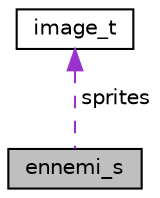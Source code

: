 digraph "ennemi_s"
{
  edge [fontname="Helvetica",fontsize="10",labelfontname="Helvetica",labelfontsize="10"];
  node [fontname="Helvetica",fontsize="10",shape=record];
  Node1 [label="ennemi_s",height=0.2,width=0.4,color="black", fillcolor="grey75", style="filled", fontcolor="black"];
  Node2 -> Node1 [dir="back",color="darkorchid3",fontsize="10",style="dashed",label=" sprites" ];
  Node2 [label="image_t",height=0.2,width=0.4,color="black", fillcolor="white", style="filled",URL="$structimage__t.html"];
}
